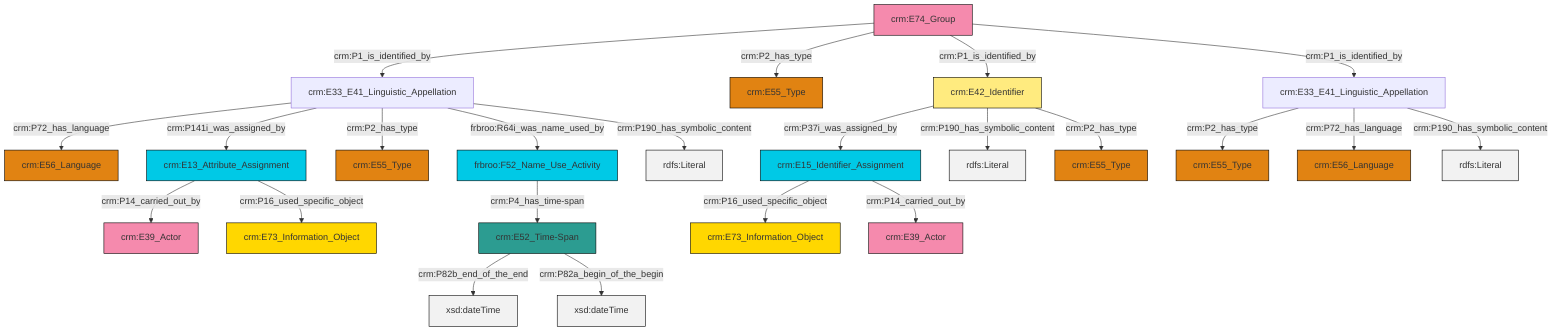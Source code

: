 graph TD
classDef Literal fill:#f2f2f2,stroke:#000000;
classDef CRM_Entity fill:#FFFFFF,stroke:#000000;
classDef Temporal_Entity fill:#00C9E6, stroke:#000000;
classDef Type fill:#E18312, stroke:#000000;
classDef Time-Span fill:#2C9C91, stroke:#000000;
classDef Appellation fill:#FFEB7F, stroke:#000000;
classDef Place fill:#008836, stroke:#000000;
classDef Persistent_Item fill:#B266B2, stroke:#000000;
classDef Conceptual_Object fill:#FFD700, stroke:#000000;
classDef Physical_Thing fill:#D2B48C, stroke:#000000;
classDef Actor fill:#f58aad, stroke:#000000;
classDef PC_Classes fill:#4ce600, stroke:#000000;
classDef Multi fill:#cccccc,stroke:#000000;

0["crm:E52_Time-Span"]:::Time-Span -->|crm:P82b_end_of_the_end| 1[xsd:dateTime]:::Literal
6["crm:E42_Identifier"]:::Appellation -->|crm:P37i_was_assigned_by| 2["crm:E15_Identifier_Assignment"]:::Temporal_Entity
7["crm:E74_Group"]:::Actor -->|crm:P1_is_identified_by| 8["crm:E33_E41_Linguistic_Appellation"]:::Default
6["crm:E42_Identifier"]:::Appellation -->|crm:P190_has_symbolic_content| 11[rdfs:Literal]:::Literal
8["crm:E33_E41_Linguistic_Appellation"]:::Default -->|crm:P72_has_language| 14["crm:E56_Language"]:::Type
8["crm:E33_E41_Linguistic_Appellation"]:::Default -->|crm:P141i_was_assigned_by| 4["crm:E13_Attribute_Assignment"]:::Temporal_Entity
4["crm:E13_Attribute_Assignment"]:::Temporal_Entity -->|crm:P14_carried_out_by| 20["crm:E39_Actor"]:::Actor
0["crm:E52_Time-Span"]:::Time-Span -->|crm:P82a_begin_of_the_begin| 21[xsd:dateTime]:::Literal
24["frbroo:F52_Name_Use_Activity"]:::Temporal_Entity -->|crm:P4_has_time-span| 0["crm:E52_Time-Span"]:::Time-Span
7["crm:E74_Group"]:::Actor -->|crm:P2_has_type| 25["crm:E55_Type"]:::Type
8["crm:E33_E41_Linguistic_Appellation"]:::Default -->|crm:P2_has_type| 26["crm:E55_Type"]:::Type
7["crm:E74_Group"]:::Actor -->|crm:P1_is_identified_by| 6["crm:E42_Identifier"]:::Appellation
8["crm:E33_E41_Linguistic_Appellation"]:::Default -->|frbroo:R64i_was_name_used_by| 24["frbroo:F52_Name_Use_Activity"]:::Temporal_Entity
2["crm:E15_Identifier_Assignment"]:::Temporal_Entity -->|crm:P16_used_specific_object| 15["crm:E73_Information_Object"]:::Conceptual_Object
7["crm:E74_Group"]:::Actor -->|crm:P1_is_identified_by| 18["crm:E33_E41_Linguistic_Appellation"]:::Default
6["crm:E42_Identifier"]:::Appellation -->|crm:P2_has_type| 12["crm:E55_Type"]:::Type
18["crm:E33_E41_Linguistic_Appellation"]:::Default -->|crm:P2_has_type| 30["crm:E55_Type"]:::Type
18["crm:E33_E41_Linguistic_Appellation"]:::Default -->|crm:P72_has_language| 27["crm:E56_Language"]:::Type
8["crm:E33_E41_Linguistic_Appellation"]:::Default -->|crm:P190_has_symbolic_content| 38[rdfs:Literal]:::Literal
4["crm:E13_Attribute_Assignment"]:::Temporal_Entity -->|crm:P16_used_specific_object| 32["crm:E73_Information_Object"]:::Conceptual_Object
18["crm:E33_E41_Linguistic_Appellation"]:::Default -->|crm:P190_has_symbolic_content| 41[rdfs:Literal]:::Literal
2["crm:E15_Identifier_Assignment"]:::Temporal_Entity -->|crm:P14_carried_out_by| 22["crm:E39_Actor"]:::Actor